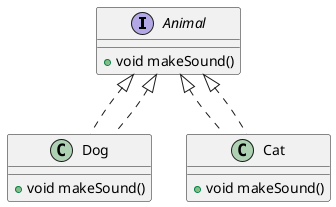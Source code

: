 @startuml
interface Animal {
  +void makeSound()
}

class Dog implements Animal {
  +void makeSound()
}

class Cat implements Animal {
  +void makeSound()
}

Animal <|.. Dog
Animal <|.. Cat

@enduml